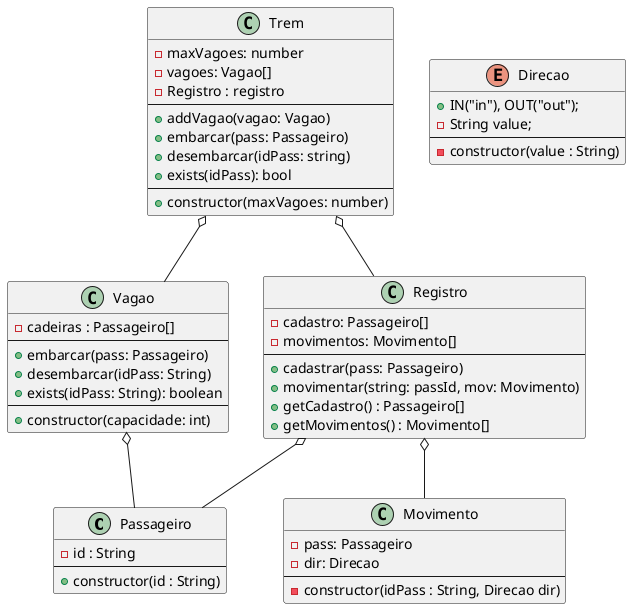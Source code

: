 @startuml
class Passageiro{
-id : String
--
+ constructor(id : String)
}

class Vagao{
-cadeiras : Passageiro[]
--
+ embarcar(pass: Passageiro)
+ desembarcar(idPass: String)
+ exists(idPass: String): boolean
--
+ constructor(capacidade: int)
}

class Trem{
- maxVagoes: number
- vagoes: Vagao[]
- Registro : registro
--
+ addVagao(vagao: Vagao)
+ embarcar(pass: Passageiro)
+ desembarcar(idPass: string)
+ exists(idPass): bool
--
+ constructor(maxVagoes: number)
}

enum Direcao {
+  IN("in"), OUT("out");
-  String value;
--
- constructor(value : String)
}

class Movimento{
- pass: Passageiro
- dir: Direcao
--
- constructor(idPass : String, Direcao dir)
}

class Registro{
- cadastro: Passageiro[]
- movimentos: Movimento[]
--
+ cadastrar(pass: Passageiro)
+ movimentar(string: passId, mov: Movimento)
+ getCadastro() : Passageiro[]
+ getMovimentos() : Movimento[]
}

Vagao o-- Passageiro
Trem  o-- Vagao
Trem o-- Registro
Registro o-- Passageiro
Registro o-- Movimento
@enduml
